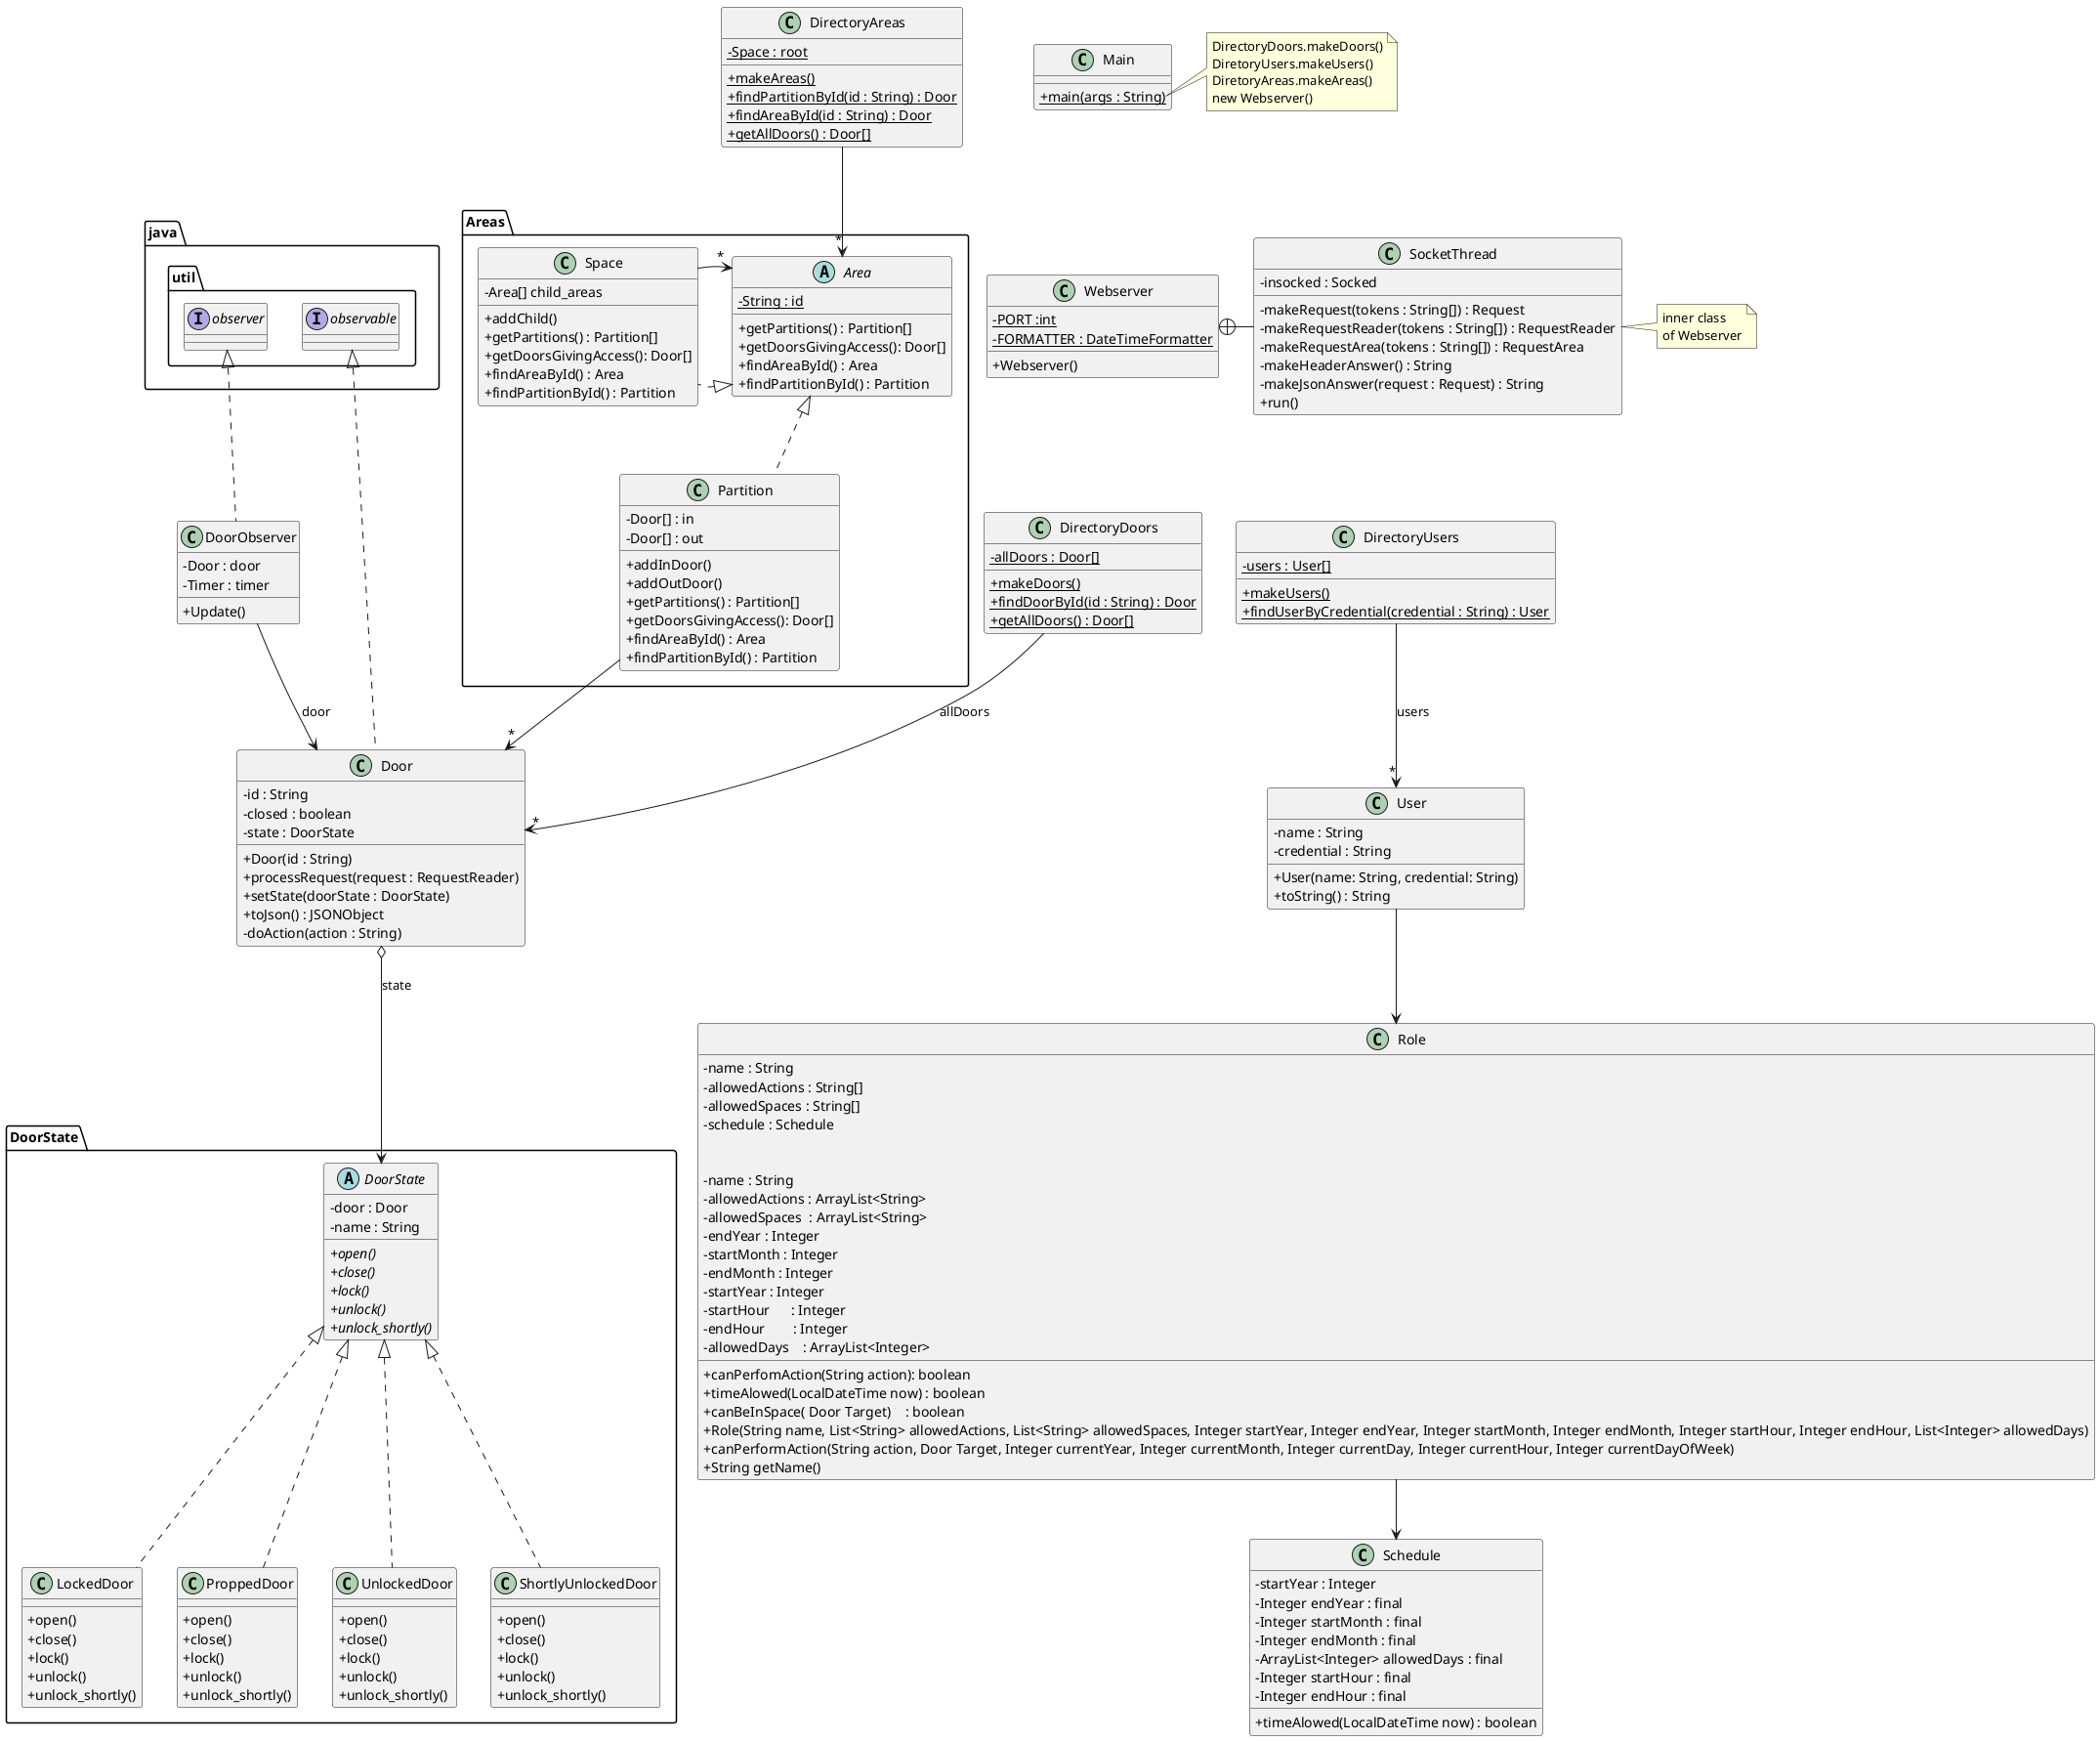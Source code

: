 @startuml
'https://plantuml.com/class-diagram
skinparam classAttributeIconSize 0

class Webserver {
- {static} PORT :int
- {static} FORMATTER : DateTimeFormatter
+ Webserver()
}

class SocketThread {
- insocked : Socked
- makeRequest(tokens : String[]) : Request
- makeRequestReader(tokens : String[]) : RequestReader
- makeRequestArea(tokens : String[]) : RequestArea
- makeHeaderAnswer() : String
- makeJsonAnswer(request : Request) : String
+ run()
}

Webserver +-right- SocketThread

note right of SocketThread
inner class
of Webserver
end note

class DirectoryDoors {
- {static} allDoors : Door[]
+ {static} makeDoors()
+ {static} findDoorById(id : String) : Door
+ {static} getAllDoors() : Door[]
}
class DirectoryAreas {
- {static} Space : root
+ {static} makeAreas()
+ {static} findPartitionById(id : String) : Door
+ {static} findAreaById(id : String) : Door
+ {static} getAllDoors() : Door[]
}
DirectoryAreas--> "*" Areas.Area : ""
package Areas{
abstract class Area {
-{static} String : id
+ getPartitions() : Partition[]
+ getDoorsGivingAccess(): Door[]
+ findAreaById() : Area
+ findPartitionById() : Partition
}
class Partition implements Area {
    - Door[] : in
    - Door[] : out
    + addInDoor()
    + addOutDoor()
    + getPartitions() : Partition[]
    + getDoorsGivingAccess(): Door[]
    + findAreaById() : Area
    + findPartitionById() : Partition
}
class Space implements Area {
    - Area[] child_areas
    + addChild()
    + getPartitions() : Partition[]
    + getDoorsGivingAccess(): Door[]
    + findAreaById() : Area
    + findPartitionById() : Partition
}
Space -right-> "*" Area
}
User --> Role
class Role {
 - name : String
 - allowedActions : String[]
 - allowedSpaces : String[]
 - schedule : Schedule

 + canPerfomAction(String action): boolean
 + timeAlowed(LocalDateTime now) : boolean
 + canBeInSpace( Door Target)    : boolean

}
Role -Down-> Schedule
class Schedule {
 - startYear : Integer
 - Integer endYear : final
 - Integer startMonth : final
 - Integer endMonth : final
 - ArrayList<Integer> allowedDays : final
 - Integer startHour : final
 - Integer endHour : final

 + timeAlowed(LocalDateTime now) : boolean
}


class DirectoryUsers {
- {static} users : User[]
+ {static} makeUsers()
+ {static} findUserByCredential(credential : String) : User
}

DirectoryUsers --> "*" User : "users"
class DoorObserver implements java.util.observer {
- Door : door
- Timer : timer
+ Update()
}
DoorObserver --> Door : "door"
class Door implements java.util.observable {
- id : String
- closed : boolean
- state : DoorState
+ Door(id : String)
+ processRequest(request : RequestReader)
+ setState(doorState : DoorState)
+ toJson() : JSONObject
'+ toString() : String
'+ isClosed() :boolean
'+ setClosed(b : boolean)
'+ getStateName() : String
- doAction(action : String)
}
DirectoryDoors --> "*" Door : "allDoors"
Areas.Partition --> "*" Door

Door o--> DoorState.DoorState : "state"

class User {
- name : String
- credential : String
+ User(name: String, credential: String)
+ toString() : String
}

class Role {
- name : String
- allowedActions : ArrayList<String>
- allowedSpaces  : ArrayList<String>
- endYear : Integer
- startMonth : Integer
- endMonth : Integer
- startYear : Integer
- startHour      : Integer
- endHour        : Integer
- allowedDays    : ArrayList<Integer>

+ Role(String name, List<String> allowedActions, List<String> allowedSpaces, Integer startYear, Integer endYear, Integer startMonth, Integer endMonth, Integer startHour, Integer endHour, List<Integer> allowedDays)
+ canPerformAction(String action, Door Target, Integer currentYear, Integer currentMonth, Integer currentDay, Integer currentHour, Integer currentDayOfWeek)
+ String getName()
}

class Main {
+ {static} main(args : String)
}

package DoorState {
    abstract DoorState {
    - door : Door
    - name : String
    + {abstract} open()
    + {abstract} close()
    + {abstract} lock()
    + {abstract} unlock()
    + {abstract} unlock_shortly()
    }
    class LockedDoor implements DoorState{
    + open()
    + close()
    + lock()
    + unlock()
    + unlock_shortly()
    }
    class ProppedDoor implements DoorState{
    + open()
    + close()
    + lock()
    + unlock()
    + unlock_shortly()
    }
    class UnlockedDoor implements DoorState{
    + open()
    + close()
    + lock()
    + unlock()
    + unlock_shortly()
    }
    class ShortlyUnlockedDoor implements DoorState{
    + open()
    + close()
    + lock()
    + unlock()
    + unlock_shortly()
    }
}
note right of Main::main
DirectoryDoors.makeDoors()
DiretoryUsers.makeUsers()
DiretoryAreas.makeAreas()
new Webserver()
end note

Main -[hidden]down- Webserver
Webserver -[hidden]down- DirectoryDoors
DirectoryDoors -[hidden]right- DirectoryUsers


@enduml
